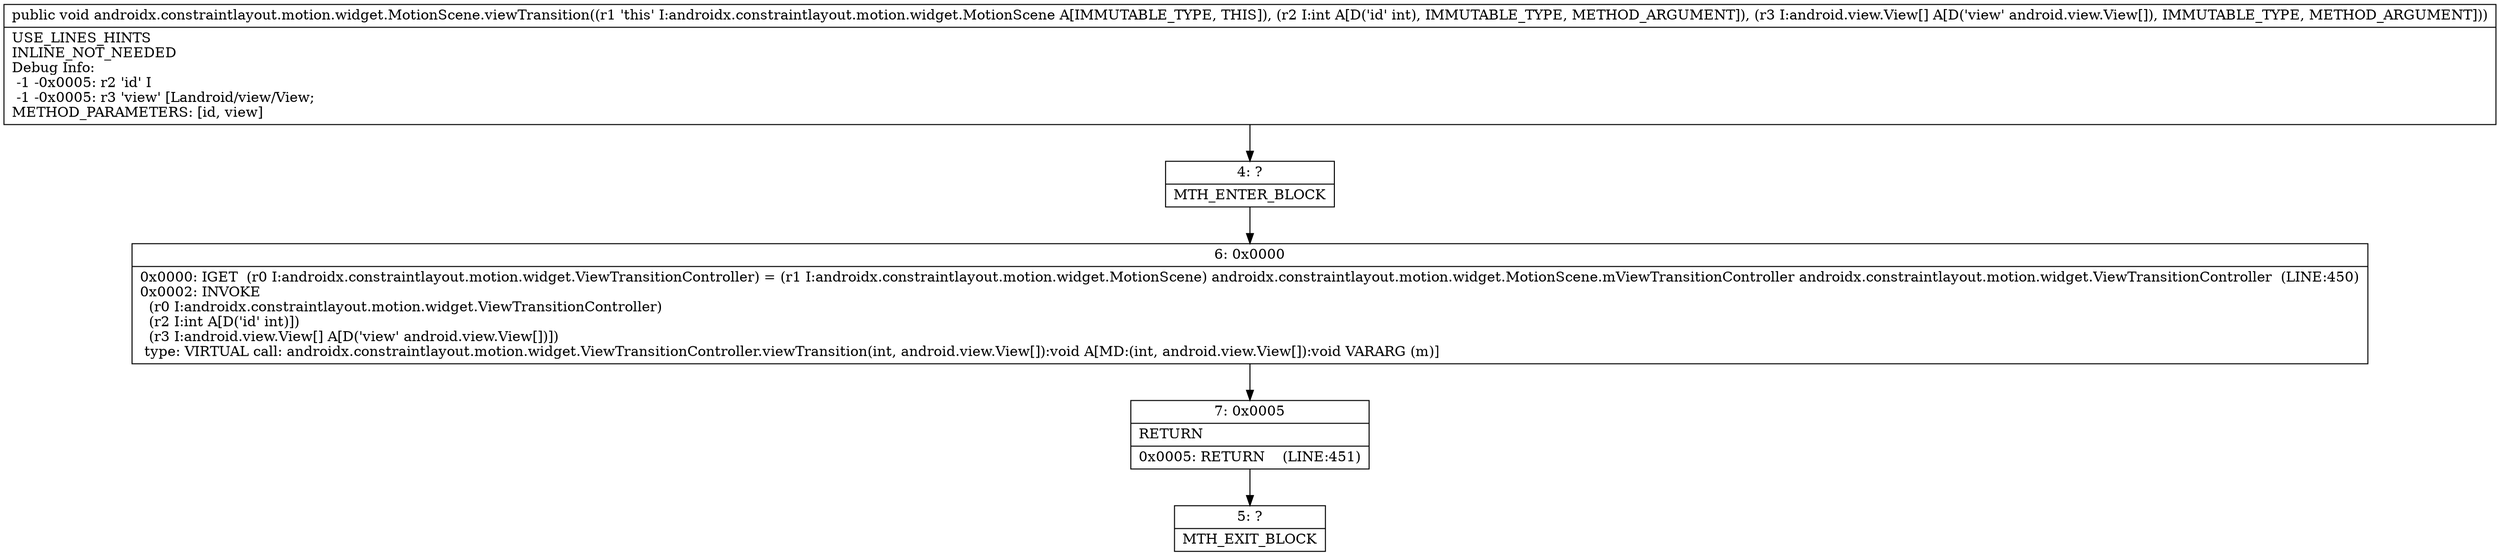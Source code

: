 digraph "CFG forandroidx.constraintlayout.motion.widget.MotionScene.viewTransition(I[Landroid\/view\/View;)V" {
Node_4 [shape=record,label="{4\:\ ?|MTH_ENTER_BLOCK\l}"];
Node_6 [shape=record,label="{6\:\ 0x0000|0x0000: IGET  (r0 I:androidx.constraintlayout.motion.widget.ViewTransitionController) = (r1 I:androidx.constraintlayout.motion.widget.MotionScene) androidx.constraintlayout.motion.widget.MotionScene.mViewTransitionController androidx.constraintlayout.motion.widget.ViewTransitionController  (LINE:450)\l0x0002: INVOKE  \l  (r0 I:androidx.constraintlayout.motion.widget.ViewTransitionController)\l  (r2 I:int A[D('id' int)])\l  (r3 I:android.view.View[] A[D('view' android.view.View[])])\l type: VIRTUAL call: androidx.constraintlayout.motion.widget.ViewTransitionController.viewTransition(int, android.view.View[]):void A[MD:(int, android.view.View[]):void VARARG (m)]\l}"];
Node_7 [shape=record,label="{7\:\ 0x0005|RETURN\l|0x0005: RETURN    (LINE:451)\l}"];
Node_5 [shape=record,label="{5\:\ ?|MTH_EXIT_BLOCK\l}"];
MethodNode[shape=record,label="{public void androidx.constraintlayout.motion.widget.MotionScene.viewTransition((r1 'this' I:androidx.constraintlayout.motion.widget.MotionScene A[IMMUTABLE_TYPE, THIS]), (r2 I:int A[D('id' int), IMMUTABLE_TYPE, METHOD_ARGUMENT]), (r3 I:android.view.View[] A[D('view' android.view.View[]), IMMUTABLE_TYPE, METHOD_ARGUMENT]))  | USE_LINES_HINTS\lINLINE_NOT_NEEDED\lDebug Info:\l  \-1 \-0x0005: r2 'id' I\l  \-1 \-0x0005: r3 'view' [Landroid\/view\/View;\lMETHOD_PARAMETERS: [id, view]\l}"];
MethodNode -> Node_4;Node_4 -> Node_6;
Node_6 -> Node_7;
Node_7 -> Node_5;
}

